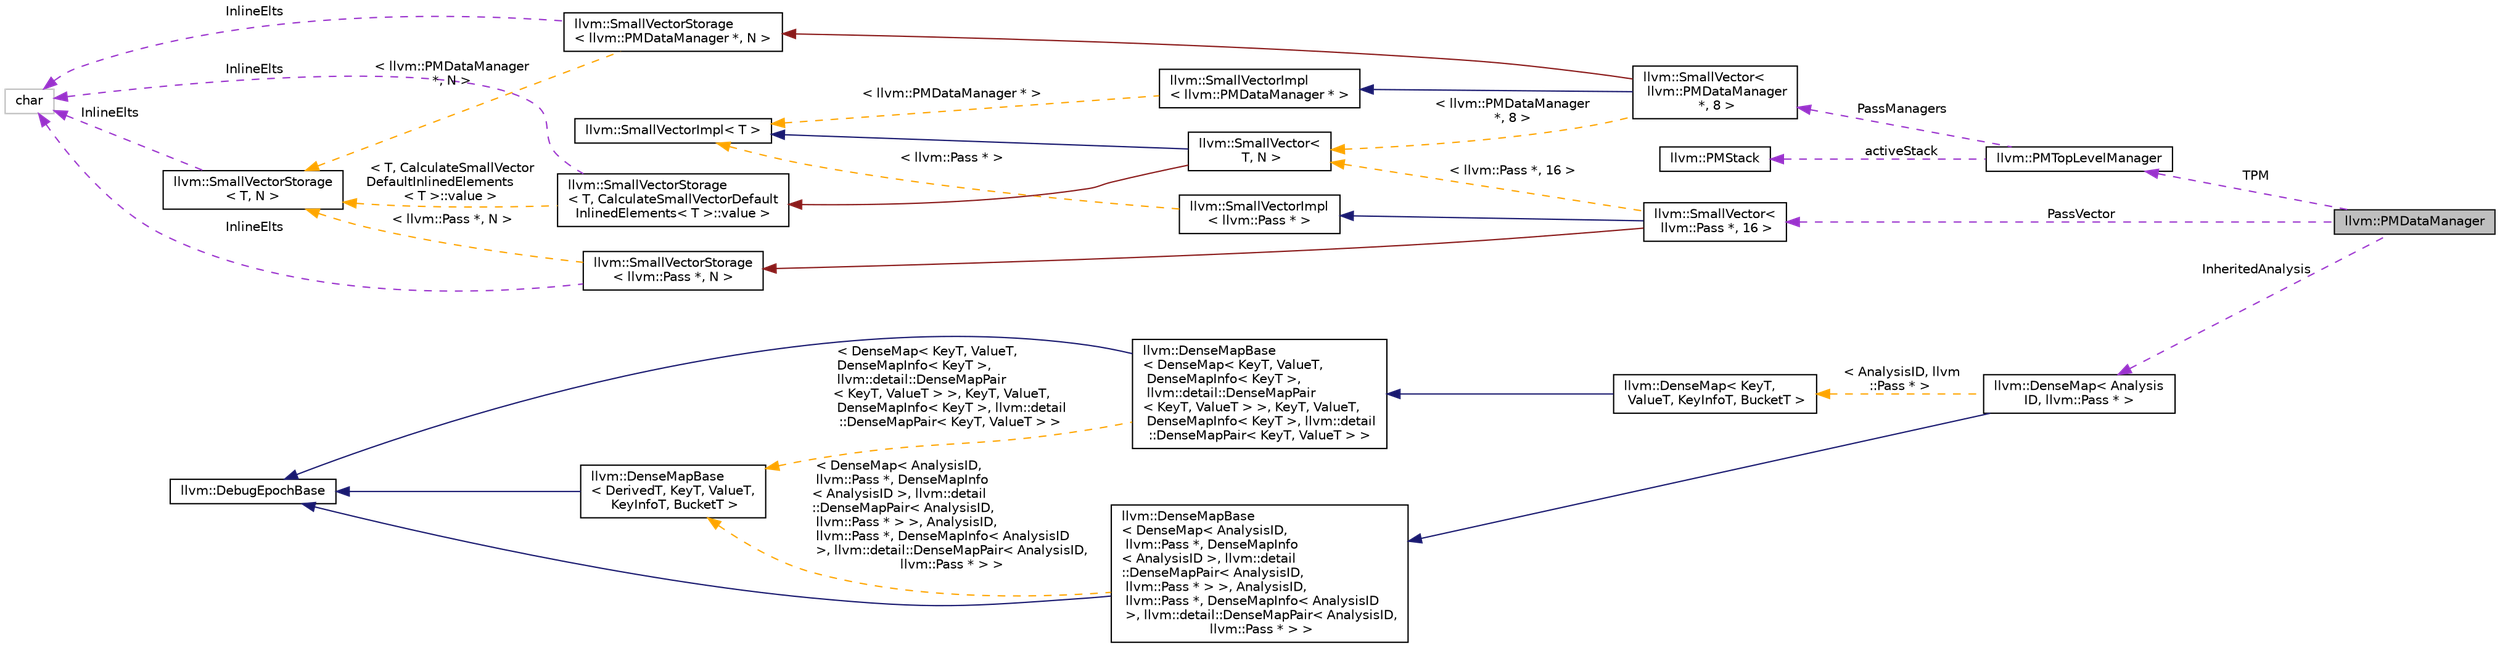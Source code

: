 digraph "llvm::PMDataManager"
{
 // LATEX_PDF_SIZE
  bgcolor="transparent";
  edge [fontname="Helvetica",fontsize="10",labelfontname="Helvetica",labelfontsize="10"];
  node [fontname="Helvetica",fontsize="10",shape=record];
  rankdir="LR";
  Node1 [label="llvm::PMDataManager",height=0.2,width=0.4,color="black", fillcolor="grey75", style="filled", fontcolor="black",tooltip="PMDataManager provides the common place to manage the analysis data used by pass managers."];
  Node2 -> Node1 [dir="back",color="darkorchid3",fontsize="10",style="dashed",label=" TPM" ,fontname="Helvetica"];
  Node2 [label="llvm::PMTopLevelManager",height=0.2,width=0.4,color="black",URL="$classllvm_1_1PMTopLevelManager.html",tooltip="PMTopLevelManager manages LastUser info and collects common APIs used by top level pass managers."];
  Node3 -> Node2 [dir="back",color="darkorchid3",fontsize="10",style="dashed",label=" activeStack" ,fontname="Helvetica"];
  Node3 [label="llvm::PMStack",height=0.2,width=0.4,color="black",URL="$classllvm_1_1PMStack.html",tooltip="PMStack - This class implements a stack data structure of PMDataManager pointers."];
  Node4 -> Node2 [dir="back",color="darkorchid3",fontsize="10",style="dashed",label=" PassManagers" ,fontname="Helvetica"];
  Node4 [label="llvm::SmallVector\<\l llvm::PMDataManager\l *, 8 \>",height=0.2,width=0.4,color="black",URL="$classllvm_1_1SmallVector.html",tooltip=" "];
  Node5 -> Node4 [dir="back",color="midnightblue",fontsize="10",style="solid",fontname="Helvetica"];
  Node5 [label="llvm::SmallVectorImpl\l\< llvm::PMDataManager * \>",height=0.2,width=0.4,color="black",URL="$classllvm_1_1SmallVectorImpl.html",tooltip=" "];
  Node6 -> Node5 [dir="back",color="orange",fontsize="10",style="dashed",label=" \< llvm::PMDataManager * \>" ,fontname="Helvetica"];
  Node6 [label="llvm::SmallVectorImpl\< T \>",height=0.2,width=0.4,color="black",URL="$classllvm_1_1SmallVectorImpl.html",tooltip="This class consists of common code factored out of the SmallVector class to reduce code duplication b..."];
  Node7 -> Node4 [dir="back",color="firebrick4",fontsize="10",style="solid",fontname="Helvetica"];
  Node7 [label="llvm::SmallVectorStorage\l\< llvm::PMDataManager *, N \>",height=0.2,width=0.4,color="black",URL="$structllvm_1_1SmallVectorStorage.html",tooltip=" "];
  Node8 -> Node7 [dir="back",color="darkorchid3",fontsize="10",style="dashed",label=" InlineElts" ,fontname="Helvetica"];
  Node8 [label="char",height=0.2,width=0.4,color="grey75",tooltip=" "];
  Node9 -> Node7 [dir="back",color="orange",fontsize="10",style="dashed",label=" \< llvm::PMDataManager\l *, N \>" ,fontname="Helvetica"];
  Node9 [label="llvm::SmallVectorStorage\l\< T, N \>",height=0.2,width=0.4,color="black",URL="$structllvm_1_1SmallVectorStorage.html",tooltip="Storage for the SmallVector elements."];
  Node8 -> Node9 [dir="back",color="darkorchid3",fontsize="10",style="dashed",label=" InlineElts" ,fontname="Helvetica"];
  Node10 -> Node4 [dir="back",color="orange",fontsize="10",style="dashed",label=" \< llvm::PMDataManager\l *, 8 \>" ,fontname="Helvetica"];
  Node10 [label="llvm::SmallVector\<\l T, N \>",height=0.2,width=0.4,color="black",URL="$classllvm_1_1SmallVector.html",tooltip="This is a 'vector' (really, a variable-sized array), optimized for the case when the array is small."];
  Node6 -> Node10 [dir="back",color="midnightblue",fontsize="10",style="solid",fontname="Helvetica"];
  Node11 -> Node10 [dir="back",color="firebrick4",fontsize="10",style="solid",fontname="Helvetica"];
  Node11 [label="llvm::SmallVectorStorage\l\< T, CalculateSmallVectorDefault\lInlinedElements\< T \>::value \>",height=0.2,width=0.4,color="black",URL="$structllvm_1_1SmallVectorStorage.html",tooltip=" "];
  Node8 -> Node11 [dir="back",color="darkorchid3",fontsize="10",style="dashed",label=" InlineElts" ,fontname="Helvetica"];
  Node9 -> Node11 [dir="back",color="orange",fontsize="10",style="dashed",label=" \< T, CalculateSmallVector\lDefaultInlinedElements\l\< T \>::value \>" ,fontname="Helvetica"];
  Node12 -> Node1 [dir="back",color="darkorchid3",fontsize="10",style="dashed",label=" PassVector" ,fontname="Helvetica"];
  Node12 [label="llvm::SmallVector\<\l llvm::Pass *, 16 \>",height=0.2,width=0.4,color="black",URL="$classllvm_1_1SmallVector.html",tooltip=" "];
  Node13 -> Node12 [dir="back",color="midnightblue",fontsize="10",style="solid",fontname="Helvetica"];
  Node13 [label="llvm::SmallVectorImpl\l\< llvm::Pass * \>",height=0.2,width=0.4,color="black",URL="$classllvm_1_1SmallVectorImpl.html",tooltip=" "];
  Node6 -> Node13 [dir="back",color="orange",fontsize="10",style="dashed",label=" \< llvm::Pass * \>" ,fontname="Helvetica"];
  Node14 -> Node12 [dir="back",color="firebrick4",fontsize="10",style="solid",fontname="Helvetica"];
  Node14 [label="llvm::SmallVectorStorage\l\< llvm::Pass *, N \>",height=0.2,width=0.4,color="black",URL="$structllvm_1_1SmallVectorStorage.html",tooltip=" "];
  Node8 -> Node14 [dir="back",color="darkorchid3",fontsize="10",style="dashed",label=" InlineElts" ,fontname="Helvetica"];
  Node9 -> Node14 [dir="back",color="orange",fontsize="10",style="dashed",label=" \< llvm::Pass *, N \>" ,fontname="Helvetica"];
  Node10 -> Node12 [dir="back",color="orange",fontsize="10",style="dashed",label=" \< llvm::Pass *, 16 \>" ,fontname="Helvetica"];
  Node15 -> Node1 [dir="back",color="darkorchid3",fontsize="10",style="dashed",label=" InheritedAnalysis" ,fontname="Helvetica"];
  Node15 [label="llvm::DenseMap\< Analysis\lID, llvm::Pass * \>",height=0.2,width=0.4,color="black",URL="$classllvm_1_1DenseMap.html",tooltip=" "];
  Node16 -> Node15 [dir="back",color="midnightblue",fontsize="10",style="solid",fontname="Helvetica"];
  Node16 [label="llvm::DenseMapBase\l\< DenseMap\< AnalysisID,\l llvm::Pass *, DenseMapInfo\l\< AnalysisID \>, llvm::detail\l::DenseMapPair\< AnalysisID,\l llvm::Pass * \> \>, AnalysisID,\l llvm::Pass *, DenseMapInfo\< AnalysisID\l \>, llvm::detail::DenseMapPair\< AnalysisID,\l llvm::Pass * \> \>",height=0.2,width=0.4,color="black",URL="$classllvm_1_1DenseMapBase.html",tooltip=" "];
  Node17 -> Node16 [dir="back",color="midnightblue",fontsize="10",style="solid",fontname="Helvetica"];
  Node17 [label="llvm::DebugEpochBase",height=0.2,width=0.4,color="black",URL="$classllvm_1_1DebugEpochBase.html",tooltip="A base class for data structure classes wishing to make iterators (\"handles\") pointing into themselve..."];
  Node18 -> Node16 [dir="back",color="orange",fontsize="10",style="dashed",label=" \< DenseMap\< AnalysisID,\l llvm::Pass *, DenseMapInfo\l\< AnalysisID \>, llvm::detail\l::DenseMapPair\< AnalysisID,\l llvm::Pass * \> \>, AnalysisID,\l llvm::Pass *, DenseMapInfo\< AnalysisID\l \>, llvm::detail::DenseMapPair\< AnalysisID,\l llvm::Pass * \> \>" ,fontname="Helvetica"];
  Node18 [label="llvm::DenseMapBase\l\< DerivedT, KeyT, ValueT,\l KeyInfoT, BucketT \>",height=0.2,width=0.4,color="black",URL="$classllvm_1_1DenseMapBase.html",tooltip=" "];
  Node17 -> Node18 [dir="back",color="midnightblue",fontsize="10",style="solid",fontname="Helvetica"];
  Node19 -> Node15 [dir="back",color="orange",fontsize="10",style="dashed",label=" \< AnalysisID, llvm\l::Pass * \>" ,fontname="Helvetica"];
  Node19 [label="llvm::DenseMap\< KeyT,\l ValueT, KeyInfoT, BucketT \>",height=0.2,width=0.4,color="black",URL="$classllvm_1_1DenseMap.html",tooltip=" "];
  Node20 -> Node19 [dir="back",color="midnightblue",fontsize="10",style="solid",fontname="Helvetica"];
  Node20 [label="llvm::DenseMapBase\l\< DenseMap\< KeyT, ValueT,\l DenseMapInfo\< KeyT \>,\l llvm::detail::DenseMapPair\l\< KeyT, ValueT \> \>, KeyT, ValueT,\l DenseMapInfo\< KeyT \>, llvm::detail\l::DenseMapPair\< KeyT, ValueT \> \>",height=0.2,width=0.4,color="black",URL="$classllvm_1_1DenseMapBase.html",tooltip=" "];
  Node17 -> Node20 [dir="back",color="midnightblue",fontsize="10",style="solid",fontname="Helvetica"];
  Node18 -> Node20 [dir="back",color="orange",fontsize="10",style="dashed",label=" \< DenseMap\< KeyT, ValueT,\l DenseMapInfo\< KeyT \>,\l llvm::detail::DenseMapPair\l\< KeyT, ValueT \> \>, KeyT, ValueT,\l DenseMapInfo\< KeyT \>, llvm::detail\l::DenseMapPair\< KeyT, ValueT \> \>" ,fontname="Helvetica"];
}
